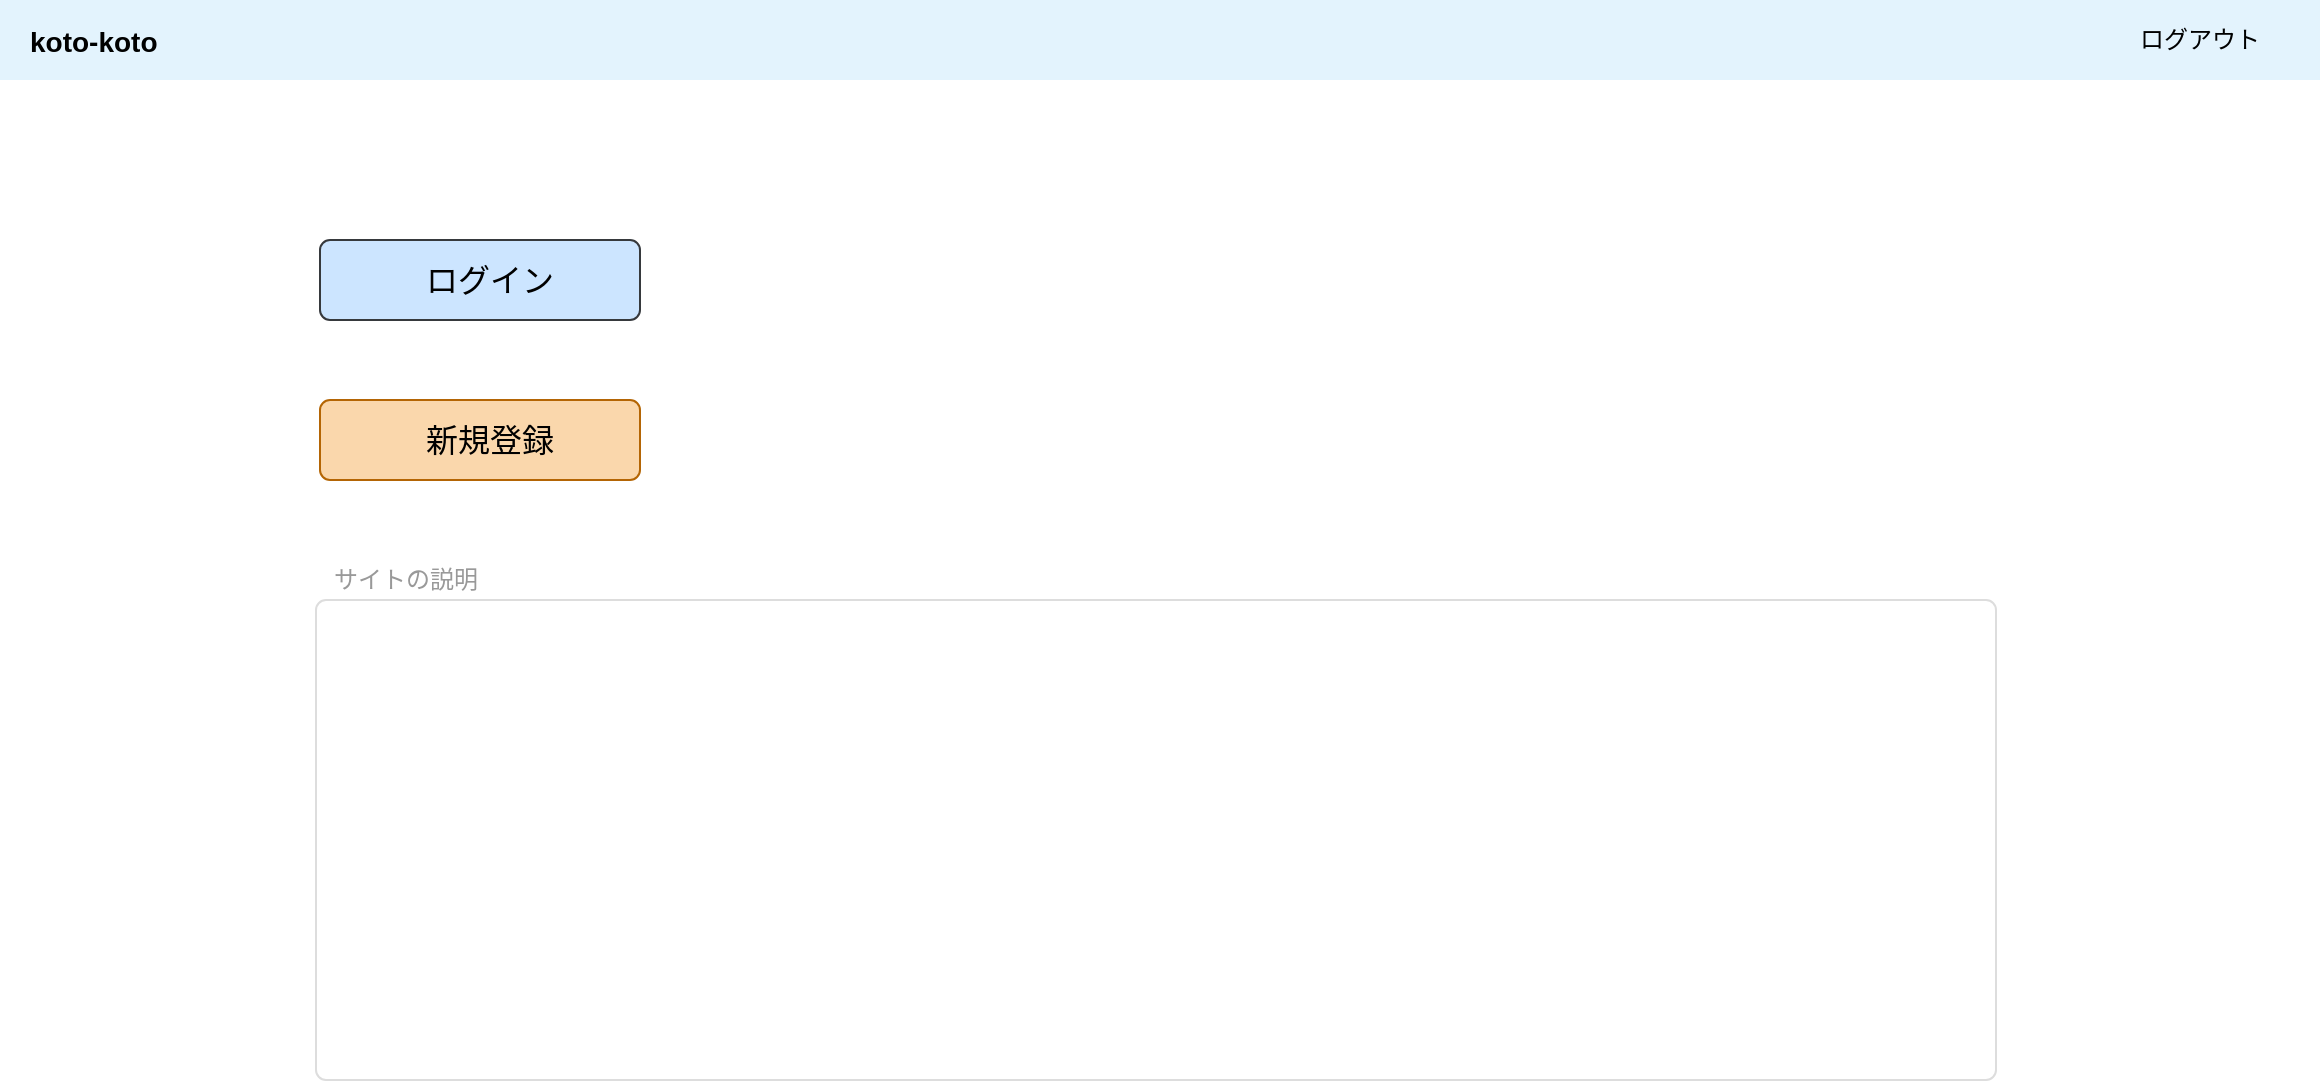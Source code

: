 <mxfile version="20.1.1" type="github" pages="5">
  <diagram name="トップページ" id="c9db0220-8083-56f3-ca83-edcdcd058819">
    <mxGraphModel dx="1356" dy="773" grid="0" gridSize="10" guides="1" tooltips="1" connect="1" arrows="1" fold="1" page="1" pageScale="1.5" pageWidth="826" pageHeight="1169" background="#ffffff" math="0" shadow="0">
      <root>
        <mxCell id="0" style=";html=1;" />
        <mxCell id="1" style=";html=1;" parent="0" />
        <mxCell id="rJyF9QKLtjS6cmy3aSJc-1" value="&lt;b style=&quot;color: rgb(0, 0, 0); font-size: 14px; text-align: center;&quot;&gt;koto-koto&lt;/b&gt;" style="html=1;shadow=0;dashed=0;fillColor=#E3F3FD;strokeColor=none;fontSize=16;fontColor=#161819;align=left;spacing=15;" parent="1" vertex="1">
          <mxGeometry x="40" y="40" width="1160" height="40" as="geometry" />
        </mxCell>
        <mxCell id="3d76a8aef4d5c911-18" value="ログイン" style="html=1;shadow=0;dashed=0;shape=mxgraph.bootstrap.rrect;rSize=5;strokeColor=#36393d;;align=center;spacingLeft=10;fontSize=16;whiteSpace=wrap;rounded=0;fillColor=#cce5ff;" parent="1" vertex="1">
          <mxGeometry x="200" y="160" width="160" height="40" as="geometry" />
        </mxCell>
        <mxCell id="vNUWDtGES-vy9K_gEke2-1" value="新規登録" style="html=1;shadow=0;dashed=0;shape=mxgraph.bootstrap.rrect;rSize=5;strokeColor=#b46504;;align=center;spacingLeft=10;fontSize=16;whiteSpace=wrap;rounded=0;fillColor=#fad7ac;" parent="1" vertex="1">
          <mxGeometry x="200" y="240" width="160" height="40" as="geometry" />
        </mxCell>
        <mxCell id="3d76a8aef4d5c911-23" value="サイトの説明" style="html=1;shadow=0;dashed=0;shape=mxgraph.bootstrap.rect;strokeColor=none;fillColor=none;fontColor=#999999;align=left;spacingLeft=5;whiteSpace=wrap;rounded=0;" parent="1" vertex="1">
          <mxGeometry x="200" y="320" width="200" height="20" as="geometry" />
        </mxCell>
        <mxCell id="3d76a8aef4d5c911-24" value="" style="html=1;shadow=0;dashed=0;shape=mxgraph.bootstrap.rrect;rSize=5;fontSize=12;strokeColor=#dddddd;align=left;spacing=10;verticalAlign=top;whiteSpace=wrap;rounded=0;" parent="1" vertex="1">
          <mxGeometry x="198" y="340" width="840" height="240" as="geometry" />
        </mxCell>
        <mxCell id="WStQwN9ioOLtY2frcCMh-1" value="ログアウト" style="html=1;shadow=0;dashed=0;fillColor=none;strokeColor=none;shape=mxgraph.bootstrap.rect;fontColor=#000000;whiteSpace=wrap;" parent="1" vertex="1">
          <mxGeometry x="1080" y="40" width="120" height="40" as="geometry" />
        </mxCell>
      </root>
    </mxGraphModel>
  </diagram>
  <diagram name="新規登録画面" id="tGjgozocICuwaAWNoyD8">
    <mxGraphModel dx="1356" dy="773" grid="1" gridSize="10" guides="1" tooltips="1" connect="1" arrows="1" fold="1" page="1" pageScale="1.5" pageWidth="826" pageHeight="1169" background="#ffffff" math="0" shadow="0">
      <root>
        <mxCell id="QNJgambJxZK-blFfVYaC-0" style=";html=1;" />
        <mxCell id="QNJgambJxZK-blFfVYaC-1" style=";html=1;" parent="QNJgambJxZK-blFfVYaC-0" />
        <mxCell id="QNJgambJxZK-blFfVYaC-2" value="&lt;b style=&quot;color: rgb(0, 0, 0); font-size: 14px; text-align: center;&quot;&gt;koto-koto&lt;/b&gt;" style="html=1;shadow=0;dashed=0;fillColor=#E3F3FD;strokeColor=none;fontSize=16;fontColor=#161819;align=left;spacing=15;" parent="QNJgambJxZK-blFfVYaC-1" vertex="1">
          <mxGeometry x="40" y="40" width="1160" height="40" as="geometry" />
        </mxCell>
        <mxCell id="e4q5WFng2xYaYyG88sgV-1" value="Email address" style="fillColor=none;strokeColor=none;align=left;fontSize=14;" vertex="1" parent="QNJgambJxZK-blFfVYaC-1">
          <mxGeometry x="200" y="161" width="260" height="40" as="geometry" />
        </mxCell>
        <mxCell id="e4q5WFng2xYaYyG88sgV-2" value="name@example.com" style="html=1;shadow=0;dashed=0;shape=mxgraph.bootstrap.rrect;rSize=5;fillColor=none;strokeColor=#999999;align=left;spacing=15;fontSize=14;fontColor=#6C767D;" vertex="1" parent="QNJgambJxZK-blFfVYaC-1">
          <mxGeometry width="840" height="30" relative="1" as="geometry">
            <mxPoint x="200" y="201" as="offset" />
          </mxGeometry>
        </mxCell>
        <mxCell id="e4q5WFng2xYaYyG88sgV-3" value="Example select" style="fillColor=none;strokeColor=none;align=left;fontSize=14;" vertex="1" parent="QNJgambJxZK-blFfVYaC-1">
          <mxGeometry width="260" height="40" relative="1" as="geometry">
            <mxPoint x="200" y="241" as="offset" />
          </mxGeometry>
        </mxCell>
        <mxCell id="e4q5WFng2xYaYyG88sgV-4" value="1" style="html=1;shadow=0;dashed=0;shape=mxgraph.bootstrap.rrect;rSize=5;fillColor=none;strokeColor=#999999;align=left;spacing=15;fontSize=14;fontColor=#6C767D;" vertex="1" parent="QNJgambJxZK-blFfVYaC-1">
          <mxGeometry width="840" height="30" relative="1" as="geometry">
            <mxPoint x="200" y="281" as="offset" />
          </mxGeometry>
        </mxCell>
        <mxCell id="e4q5WFng2xYaYyG88sgV-5" value="Example multiple select" style="fillColor=none;strokeColor=none;align=left;fontSize=14;" vertex="1" parent="QNJgambJxZK-blFfVYaC-1">
          <mxGeometry width="260" height="40" relative="1" as="geometry">
            <mxPoint x="200" y="321" as="offset" />
          </mxGeometry>
        </mxCell>
        <mxCell id="e4q5WFng2xYaYyG88sgV-6" value="" style="html=1;shadow=0;dashed=0;shape=mxgraph.bootstrap.rrect;rSize=5;fillColor=none;strokeColor=#999999;align=left;spacing=15;fontSize=14;fontColor=#6C767D;" vertex="1" parent="QNJgambJxZK-blFfVYaC-1">
          <mxGeometry width="840" height="100" relative="1" as="geometry">
            <mxPoint x="200" y="361" as="offset" />
          </mxGeometry>
        </mxCell>
        <mxCell id="e4q5WFng2xYaYyG88sgV-7" value="" style="html=1;shadow=0;dashed=0;shape=mxgraph.bootstrap.rightButton;rSize=5;fillColor=#F1F1F1;strokeColor=#999999;" vertex="1" parent="e4q5WFng2xYaYyG88sgV-6">
          <mxGeometry x="1" width="20" height="100" relative="1" as="geometry">
            <mxPoint x="-20" as="offset" />
          </mxGeometry>
        </mxCell>
        <mxCell id="e4q5WFng2xYaYyG88sgV-8" value="" style="fillColor=#C1C1C1;strokeColor=none;" vertex="1" parent="e4q5WFng2xYaYyG88sgV-7">
          <mxGeometry width="16" height="45" relative="1" as="geometry">
            <mxPoint x="2" y="20" as="offset" />
          </mxGeometry>
        </mxCell>
        <mxCell id="e4q5WFng2xYaYyG88sgV-9" value="" style="shape=triangle;direction=north;fillColor=#C1C1C1;strokeColor=none;perimeter=none;" vertex="1" parent="e4q5WFng2xYaYyG88sgV-7">
          <mxGeometry width="10" height="5" relative="1" as="geometry">
            <mxPoint x="5" y="7.5" as="offset" />
          </mxGeometry>
        </mxCell>
        <mxCell id="e4q5WFng2xYaYyG88sgV-10" value="" style="shape=triangle;direction=south;fillColor=#505050;strokeColor=none;perimeter=none;" vertex="1" parent="e4q5WFng2xYaYyG88sgV-7">
          <mxGeometry y="1" width="10" height="5" relative="1" as="geometry">
            <mxPoint x="5" y="-12.5" as="offset" />
          </mxGeometry>
        </mxCell>
        <mxCell id="e4q5WFng2xYaYyG88sgV-11" value="1" style="fillColor=none;strokeColor=none;align=left;spacing=15;fontSize=14;fontColor=#6C767D;" vertex="1" parent="e4q5WFng2xYaYyG88sgV-6">
          <mxGeometry width="780" height="20" relative="1" as="geometry">
            <mxPoint y="10" as="offset" />
          </mxGeometry>
        </mxCell>
        <mxCell id="e4q5WFng2xYaYyG88sgV-12" value="2" style="fillColor=none;strokeColor=none;align=left;spacing=15;fontSize=14;fontColor=#6C767D;" vertex="1" parent="e4q5WFng2xYaYyG88sgV-6">
          <mxGeometry width="780" height="20" relative="1" as="geometry">
            <mxPoint y="30" as="offset" />
          </mxGeometry>
        </mxCell>
        <mxCell id="e4q5WFng2xYaYyG88sgV-13" value="3" style="fillColor=none;strokeColor=none;align=left;spacing=15;fontSize=14;fontColor=#6C767D;" vertex="1" parent="e4q5WFng2xYaYyG88sgV-6">
          <mxGeometry width="780" height="20" relative="1" as="geometry">
            <mxPoint y="50" as="offset" />
          </mxGeometry>
        </mxCell>
        <mxCell id="e4q5WFng2xYaYyG88sgV-14" value="4" style="fillColor=none;strokeColor=none;align=left;spacing=15;fontSize=14;fontColor=#6C767D;" vertex="1" parent="e4q5WFng2xYaYyG88sgV-6">
          <mxGeometry width="780" height="20" relative="1" as="geometry">
            <mxPoint y="70" as="offset" />
          </mxGeometry>
        </mxCell>
        <mxCell id="e4q5WFng2xYaYyG88sgV-15" value="Example textarea" style="fillColor=none;strokeColor=none;align=left;fontSize=14;" vertex="1" parent="QNJgambJxZK-blFfVYaC-1">
          <mxGeometry width="260" height="40" relative="1" as="geometry">
            <mxPoint x="200" y="471" as="offset" />
          </mxGeometry>
        </mxCell>
        <mxCell id="e4q5WFng2xYaYyG88sgV-16" value="" style="html=1;shadow=0;dashed=0;shape=mxgraph.bootstrap.rrect;rSize=5;fillColor=none;strokeColor=#999999;align=left;spacing=15;fontSize=14;fontColor=#6C767D;" vertex="1" parent="QNJgambJxZK-blFfVYaC-1">
          <mxGeometry width="840" height="90" relative="1" as="geometry">
            <mxPoint x="200" y="511" as="offset" />
          </mxGeometry>
        </mxCell>
      </root>
    </mxGraphModel>
  </diagram>
  <diagram name="デキゴト一覧" id="2wikEQZP2XsOVR2rV2Ol">
    <mxGraphModel dx="1356" dy="773" grid="1" gridSize="10" guides="1" tooltips="1" connect="1" arrows="1" fold="1" page="1" pageScale="1.5" pageWidth="826" pageHeight="1169" background="#ffffff" math="0" shadow="0">
      <root>
        <mxCell id="P0RSI7a7xZ8-UIwF5gun-0" style=";html=1;" />
        <mxCell id="P0RSI7a7xZ8-UIwF5gun-1" style=";html=1;" parent="P0RSI7a7xZ8-UIwF5gun-0" />
        <mxCell id="jVUc0z5o-309gC_L7koY-0" value="&lt;b style=&quot;color: rgb(0, 0, 0); font-size: 14px; text-align: center;&quot;&gt;koto-koto&lt;/b&gt;" style="html=1;shadow=0;dashed=0;fillColor=#E3F3FD;strokeColor=none;fontSize=16;fontColor=#161819;align=left;spacing=15;container=0;autosize=0;deletable=1;fixDash=0;" parent="P0RSI7a7xZ8-UIwF5gun-1" vertex="1">
          <mxGeometry x="40" y="40" width="1160" height="40" as="geometry" />
        </mxCell>
        <mxCell id="tmPPPNEzahN0H2LO2vtk-2" value="&lt;span style=&quot;font-size: 24px;&quot;&gt;2022/07/13&lt;br&gt;&lt;/span&gt;" style="text;html=1;strokeColor=none;fillColor=none;align=center;verticalAlign=middle;whiteSpace=wrap;rounded=0;fontColor=default;" parent="P0RSI7a7xZ8-UIwF5gun-1" vertex="1">
          <mxGeometry x="200" y="120" width="160" height="40" as="geometry" />
        </mxCell>
        <mxCell id="wuhcUmxJjp0tHUT4RiEn-1" value="&lt;span style=&quot;font-size: 24px;&quot;&gt;2022/07/06&lt;br&gt;&lt;/span&gt;" style="text;html=1;strokeColor=none;fillColor=none;align=center;verticalAlign=middle;whiteSpace=wrap;rounded=0;fontColor=default;" parent="P0RSI7a7xZ8-UIwF5gun-1" vertex="1">
          <mxGeometry x="200" y="400" width="160" height="40" as="geometry" />
        </mxCell>
        <mxCell id="wuhcUmxJjp0tHUT4RiEn-2" value="&lt;span style=&quot;font-size: 24px;&quot;&gt;2022/06/30&lt;br&gt;&lt;/span&gt;" style="text;html=1;strokeColor=none;fillColor=none;align=center;verticalAlign=middle;whiteSpace=wrap;rounded=0;fontColor=default;" parent="P0RSI7a7xZ8-UIwF5gun-1" vertex="1">
          <mxGeometry x="200" y="600" width="160" height="40" as="geometry" />
        </mxCell>
        <mxCell id="wuhcUmxJjp0tHUT4RiEn-3" value="&lt;span style=&quot;font-size: 12px;&quot;&gt;洗濯機から水漏れした&lt;/span&gt;" style="text;html=1;strokeColor=none;fillColor=none;align=left;verticalAlign=middle;whiteSpace=wrap;rounded=0;fontSize=24;fontColor=default;" parent="P0RSI7a7xZ8-UIwF5gun-1" vertex="1">
          <mxGeometry x="240" y="160" width="240" height="30" as="geometry" />
        </mxCell>
        <mxCell id="DUvgqG5u9Z2QhWkHLeZ4-1" value="&lt;span style=&quot;font-size: 12px;&quot;&gt;腹筋300回出来た&lt;/span&gt;" style="text;html=1;strokeColor=none;fillColor=none;align=left;verticalAlign=middle;whiteSpace=wrap;rounded=0;fontSize=24;fontColor=default;" vertex="1" parent="P0RSI7a7xZ8-UIwF5gun-1">
          <mxGeometry x="240" y="470" width="240" height="30" as="geometry" />
        </mxCell>
        <mxCell id="wuhcUmxJjp0tHUT4RiEn-4" value="&lt;span style=&quot;font-size: 12px;&quot;&gt;風強すぎて傘が壊れた&lt;/span&gt;" style="text;html=1;strokeColor=none;fillColor=none;align=left;verticalAlign=middle;whiteSpace=wrap;rounded=0;fontSize=24;fontColor=default;" parent="P0RSI7a7xZ8-UIwF5gun-1" vertex="1">
          <mxGeometry x="240" y="190" width="240" height="30" as="geometry" />
        </mxCell>
        <mxCell id="wuhcUmxJjp0tHUT4RiEn-5" value="&lt;span style=&quot;font-size: 12px;&quot;&gt;電車の湿度高すぎてヤバい&lt;/span&gt;" style="text;html=1;strokeColor=none;fillColor=none;align=left;verticalAlign=middle;whiteSpace=wrap;rounded=0;fontSize=24;fontColor=default;" parent="P0RSI7a7xZ8-UIwF5gun-1" vertex="1">
          <mxGeometry x="240" y="220" width="240" height="30" as="geometry" />
        </mxCell>
        <mxCell id="wuhcUmxJjp0tHUT4RiEn-6" value="&lt;span style=&quot;font-size: 12px;&quot;&gt;阪神電車暑すぎんねん&lt;/span&gt;" style="text;html=1;strokeColor=none;fillColor=none;align=left;verticalAlign=middle;whiteSpace=wrap;rounded=0;fontSize=24;fontColor=default;" parent="P0RSI7a7xZ8-UIwF5gun-1" vertex="1">
          <mxGeometry x="240" y="250" width="240" height="30" as="geometry" />
        </mxCell>
        <mxCell id="wuhcUmxJjp0tHUT4RiEn-7" value="&lt;span style=&quot;font-size: 12px;&quot;&gt;めっちゃかわいい猫見かけた&lt;/span&gt;" style="text;html=1;strokeColor=none;fillColor=none;align=left;verticalAlign=middle;whiteSpace=wrap;rounded=0;fontSize=24;fontColor=default;" parent="P0RSI7a7xZ8-UIwF5gun-1" vertex="1">
          <mxGeometry x="240" y="280" width="240" height="30" as="geometry" />
        </mxCell>
        <mxCell id="wuhcUmxJjp0tHUT4RiEn-8" value="&lt;span style=&quot;font-size: 12px;&quot;&gt;四つ橋線寒すぎんねん&lt;/span&gt;" style="text;html=1;strokeColor=none;fillColor=none;align=left;verticalAlign=middle;whiteSpace=wrap;rounded=0;fontSize=24;fontColor=default;" parent="P0RSI7a7xZ8-UIwF5gun-1" vertex="1">
          <mxGeometry x="240" y="310" width="240" height="30" as="geometry" />
        </mxCell>
        <mxCell id="LMFh2BUdE9N3DZe4ORAN-0" value="&lt;span style=&quot;font-size: 12px;&quot;&gt;めっちゃ久々にガチャガチャした&lt;/span&gt;" style="text;html=1;strokeColor=none;fillColor=none;align=left;verticalAlign=middle;whiteSpace=wrap;rounded=0;fontSize=24;fontColor=default;" parent="P0RSI7a7xZ8-UIwF5gun-1" vertex="1">
          <mxGeometry x="240" y="440" width="240" height="30" as="geometry" />
        </mxCell>
        <mxCell id="DUvgqG5u9Z2QhWkHLeZ4-0" value="&lt;span style=&quot;font-size: 12px;&quot;&gt;保育園落ちた、日本死ね&lt;/span&gt;" style="text;html=1;strokeColor=none;fillColor=none;align=left;verticalAlign=middle;whiteSpace=wrap;rounded=0;fontSize=24;fontColor=default;" vertex="1" parent="P0RSI7a7xZ8-UIwF5gun-1">
          <mxGeometry x="240" y="640" width="240" height="30" as="geometry" />
        </mxCell>
        <mxCell id="A9N6z-DzCiUR8vDjwvcN-0" value="2022" style="html=1;shadow=0;dashed=0;shape=mxgraph.bootstrap.rrect;rSize=5;strokeWidth=1;fillColor=#b1ddf0;whiteSpace=wrap;align=left;verticalAlign=middle;fontStyle=0;fontSize=14;spacingLeft=10;strokeColor=#10739e;" parent="P0RSI7a7xZ8-UIwF5gun-1" vertex="1">
          <mxGeometry x="520" y="40" width="80" height="40" as="geometry" />
        </mxCell>
        <mxCell id="A9N6z-DzCiUR8vDjwvcN-1" value="" style="shape=triangle;direction=south;fillColor=#ffffff;strokeColor=none;perimeter=none;fontSize=12;" parent="A9N6z-DzCiUR8vDjwvcN-0" vertex="1">
          <mxGeometry x="1" y="0.5" width="10" height="5" relative="1" as="geometry">
            <mxPoint x="-17" y="-2.5" as="offset" />
          </mxGeometry>
        </mxCell>
        <mxCell id="A9N6z-DzCiUR8vDjwvcN-6" value="07" style="html=1;shadow=0;dashed=0;shape=mxgraph.bootstrap.rrect;rSize=5;strokeWidth=1;fillColor=#b1ddf0;whiteSpace=wrap;align=left;verticalAlign=middle;fontStyle=0;fontSize=14;spacingLeft=10;strokeColor=#10739e;" parent="P0RSI7a7xZ8-UIwF5gun-1" vertex="1">
          <mxGeometry x="600" y="40" width="80" height="40" as="geometry" />
        </mxCell>
        <mxCell id="A9N6z-DzCiUR8vDjwvcN-7" value="" style="shape=triangle;direction=south;fillColor=#ffffff;strokeColor=none;perimeter=none;fontSize=12;" parent="A9N6z-DzCiUR8vDjwvcN-6" vertex="1">
          <mxGeometry x="1" y="0.5" width="10" height="5" relative="1" as="geometry">
            <mxPoint x="-17" y="-2.5" as="offset" />
          </mxGeometry>
        </mxCell>
        <mxCell id="A9N6z-DzCiUR8vDjwvcN-8" value="--" style="html=1;shadow=0;dashed=0;shape=mxgraph.bootstrap.rrect;rSize=5;strokeWidth=1;fillColor=#b1ddf0;whiteSpace=wrap;align=left;verticalAlign=middle;fontStyle=0;fontSize=14;spacingLeft=10;strokeColor=#10739e;" parent="P0RSI7a7xZ8-UIwF5gun-1" vertex="1">
          <mxGeometry x="680" y="40" width="80" height="40" as="geometry" />
        </mxCell>
        <mxCell id="A9N6z-DzCiUR8vDjwvcN-9" value="" style="shape=triangle;direction=south;fillColor=#ffffff;strokeColor=none;perimeter=none;fontSize=12;" parent="A9N6z-DzCiUR8vDjwvcN-8" vertex="1">
          <mxGeometry x="1" y="0.5" width="10" height="5" relative="1" as="geometry">
            <mxPoint x="-17" y="-2.5" as="offset" />
          </mxGeometry>
        </mxCell>
        <mxCell id="A9N6z-DzCiUR8vDjwvcN-2" value="" style="html=1;shadow=0;dashed=0;shape=mxgraph.bootstrap.rrect;rSize=5;fillColor=#ffffff;strokeColor=#999999;fontSize=12;" parent="P0RSI7a7xZ8-UIwF5gun-1" vertex="1">
          <mxGeometry x="520" y="83" width="170" height="110" as="geometry" />
        </mxCell>
        <mxCell id="A9N6z-DzCiUR8vDjwvcN-3" value="2022" style="fillColor=none;strokeColor=none;align=left;spacing=20;fontSize=14;" parent="A9N6z-DzCiUR8vDjwvcN-2" vertex="1">
          <mxGeometry width="170" height="30" relative="1" as="geometry">
            <mxPoint y="10" as="offset" />
          </mxGeometry>
        </mxCell>
        <mxCell id="A9N6z-DzCiUR8vDjwvcN-4" value="2021" style="fillColor=none;strokeColor=none;align=left;spacing=20;fontSize=14;" parent="A9N6z-DzCiUR8vDjwvcN-2" vertex="1">
          <mxGeometry width="170" height="30" relative="1" as="geometry">
            <mxPoint y="40" as="offset" />
          </mxGeometry>
        </mxCell>
        <mxCell id="A9N6z-DzCiUR8vDjwvcN-5" value="2020" style="fillColor=none;strokeColor=none;align=left;spacing=20;fontSize=14;" parent="A9N6z-DzCiUR8vDjwvcN-2" vertex="1">
          <mxGeometry width="170" height="30" relative="1" as="geometry">
            <mxPoint y="70" as="offset" />
          </mxGeometry>
        </mxCell>
        <mxCell id="F_AE85npwh2_V6anbCXA-0" value="ログアウト" style="html=1;shadow=0;dashed=0;fillColor=none;strokeColor=none;shape=mxgraph.bootstrap.rect;fontColor=#000000;whiteSpace=wrap;" parent="P0RSI7a7xZ8-UIwF5gun-1" vertex="1">
          <mxGeometry x="1080" y="40" width="120" height="40" as="geometry" />
        </mxCell>
        <mxCell id="v6921X1k2gGbplUR960H-0" value="$user_name" style="html=1;shadow=0;dashed=0;fillColor=none;strokeColor=none;shape=mxgraph.bootstrap.rect;fontColor=#000000;whiteSpace=wrap;" parent="P0RSI7a7xZ8-UIwF5gun-1" vertex="1">
          <mxGeometry x="960" y="40" width="120" height="40" as="geometry" />
        </mxCell>
        <mxCell id="v6921X1k2gGbplUR960H-2" value="デキゴト一覧" style="html=1;shadow=0;dashed=0;fillColor=none;strokeColor=none;shape=mxgraph.bootstrap.rect;fontColor=#000000;whiteSpace=wrap;" parent="P0RSI7a7xZ8-UIwF5gun-1" vertex="1">
          <mxGeometry x="240" y="40" width="120" height="40" as="geometry" />
        </mxCell>
        <mxCell id="ckUKSBsW5jO4HCfAVMOR-0" value="&lt;font color=&quot;#000000&quot; style=&quot;font-size: 16px;&quot;&gt;表示&lt;/font&gt;" style="html=1;shadow=0;dashed=0;shape=mxgraph.bootstrap.rrect;rSize=5;strokeWidth=1;whiteSpace=wrap;align=center;verticalAlign=middle;spacingLeft=0;fontStyle=0;fontSize=16;spacing=5;fillColor=#f5f5f5;strokeColor=#666666;fontColor=#333333;" parent="P0RSI7a7xZ8-UIwF5gun-1" vertex="1">
          <mxGeometry x="760" y="40" width="80" height="40" as="geometry" />
        </mxCell>
        <mxCell id="Ax6_akQ8AIVdwd3XYiha-12" value="" style="verticalLabelPosition=bottom;verticalAlign=top;html=1;shadow=0;dashed=0;strokeWidth=1;shape=mxgraph.ios.iDeleteIcon;fillColor=#e8878E;fillColor2=#BD1421;strokeColor=#ffffff;sketch=0;" parent="P0RSI7a7xZ8-UIwF5gun-1" vertex="1">
          <mxGeometry x="184" y="171" width="15" height="15" as="geometry" />
        </mxCell>
        <mxCell id="Ax6_akQ8AIVdwd3XYiha-18" value="" style="shape=image;html=1;verticalAlign=top;verticalLabelPosition=bottom;labelBackgroundColor=#ffffff;imageAspect=0;aspect=fixed;image=https://cdn3.iconfinder.com/data/icons/arrows-397/48/arrow_cursor-128.png" parent="P0RSI7a7xZ8-UIwF5gun-1" vertex="1">
          <mxGeometry x="331" y="175" width="28" height="28" as="geometry" />
        </mxCell>
      </root>
    </mxGraphModel>
  </diagram>
  <diagram id="pXRLfhnp3ETeWJ7Q1RKo" name="処理の流れ">
    <mxGraphModel dx="1356" dy="773" grid="1" gridSize="10" guides="1" tooltips="1" connect="1" arrows="1" fold="1" page="1" pageScale="1" pageWidth="827" pageHeight="1169" math="0" shadow="0">
      <root>
        <mxCell id="0" />
        <mxCell id="1" parent="0" />
        <mxCell id="JkGVl5Nr45jzBn756U4t-9" style="edgeStyle=orthogonalEdgeStyle;rounded=0;orthogonalLoop=1;jettySize=auto;html=1;exitX=1;exitY=0.5;exitDx=0;exitDy=0;entryX=0;entryY=0.5;entryDx=0;entryDy=0;" parent="1" source="L-i3x477iqGWOWjQPJy6-15" target="JkGVl5Nr45jzBn756U4t-1" edge="1">
          <mxGeometry relative="1" as="geometry" />
        </mxCell>
        <mxCell id="L-i3x477iqGWOWjQPJy6-15" value="デキゴトを投稿" style="rounded=0;whiteSpace=wrap;html=1;" parent="1" vertex="1">
          <mxGeometry x="40" y="40" width="120" height="40" as="geometry" />
        </mxCell>
        <mxCell id="JkGVl5Nr45jzBn756U4t-17" style="edgeStyle=orthogonalEdgeStyle;rounded=0;orthogonalLoop=1;jettySize=auto;html=1;exitX=0.5;exitY=0;exitDx=0;exitDy=0;entryX=0.5;entryY=0;entryDx=0;entryDy=0;" parent="1" source="JkGVl5Nr45jzBn756U4t-1" target="JkGVl5Nr45jzBn756U4t-7" edge="1">
          <mxGeometry relative="1" as="geometry" />
        </mxCell>
        <mxCell id="JkGVl5Nr45jzBn756U4t-18" style="edgeStyle=orthogonalEdgeStyle;rounded=0;orthogonalLoop=1;jettySize=auto;html=1;exitX=1;exitY=0.5;exitDx=0;exitDy=0;entryX=0.5;entryY=0;entryDx=0;entryDy=0;" parent="1" source="JkGVl5Nr45jzBn756U4t-1" target="JkGVl5Nr45jzBn756U4t-11" edge="1">
          <mxGeometry relative="1" as="geometry" />
        </mxCell>
        <mxCell id="JkGVl5Nr45jzBn756U4t-23" style="edgeStyle=orthogonalEdgeStyle;rounded=0;orthogonalLoop=1;jettySize=auto;html=1;exitX=0.5;exitY=1;exitDx=0;exitDy=0;entryX=0.5;entryY=0;entryDx=0;entryDy=0;" parent="1" source="JkGVl5Nr45jzBn756U4t-1" target="JkGVl5Nr45jzBn756U4t-19" edge="1">
          <mxGeometry relative="1" as="geometry" />
        </mxCell>
        <mxCell id="JkGVl5Nr45jzBn756U4t-1" value="デキゴト" style="rounded=0;whiteSpace=wrap;html=1;" parent="1" vertex="1">
          <mxGeometry x="240" y="40" width="120" height="40" as="geometry" />
        </mxCell>
        <mxCell id="JkGVl5Nr45jzBn756U4t-7" value="未分類デキゴト" style="rounded=0;whiteSpace=wrap;html=1;" parent="1" vertex="1">
          <mxGeometry x="630" y="120" width="120" height="40" as="geometry" />
        </mxCell>
        <mxCell id="JkGVl5Nr45jzBn756U4t-11" value="ヤナコト" style="swimlane;fontStyle=0;childLayout=stackLayout;horizontal=1;startSize=30;horizontalStack=0;resizeParent=1;resizeParentMax=0;resizeLast=0;collapsible=1;marginBottom=0;" parent="1" vertex="1">
          <mxGeometry x="430" y="120" width="140" height="90" as="geometry" />
        </mxCell>
        <mxCell id="JkGVl5Nr45jzBn756U4t-12" value="強度の評価" style="text;strokeColor=none;fillColor=none;align=left;verticalAlign=middle;spacingLeft=4;spacingRight=4;overflow=hidden;points=[[0,0.5],[1,0.5]];portConstraint=eastwest;rotatable=0;" parent="JkGVl5Nr45jzBn756U4t-11" vertex="1">
          <mxGeometry y="30" width="140" height="30" as="geometry" />
        </mxCell>
        <mxCell id="JkGVl5Nr45jzBn756U4t-13" value="対処法の記録" style="text;strokeColor=none;fillColor=none;align=left;verticalAlign=middle;spacingLeft=4;spacingRight=4;overflow=hidden;points=[[0,0.5],[1,0.5]];portConstraint=eastwest;rotatable=0;" parent="JkGVl5Nr45jzBn756U4t-11" vertex="1">
          <mxGeometry y="60" width="140" height="30" as="geometry" />
        </mxCell>
        <mxCell id="JkGVl5Nr45jzBn756U4t-19" value="イイコト" style="swimlane;fontStyle=0;childLayout=stackLayout;horizontal=1;startSize=30;horizontalStack=0;resizeParent=1;resizeParentMax=0;resizeLast=0;collapsible=1;marginBottom=0;" parent="1" vertex="1">
          <mxGeometry x="230" y="120" width="140" height="60" as="geometry" />
        </mxCell>
        <mxCell id="JkGVl5Nr45jzBn756U4t-20" value="順位の設定" style="text;strokeColor=none;fillColor=none;align=left;verticalAlign=middle;spacingLeft=4;spacingRight=4;overflow=hidden;points=[[0,0.5],[1,0.5]];portConstraint=eastwest;rotatable=0;" parent="JkGVl5Nr45jzBn756U4t-19" vertex="1">
          <mxGeometry y="30" width="140" height="30" as="geometry" />
        </mxCell>
      </root>
    </mxGraphModel>
  </diagram>
  <diagram id="jjihRVnY-OX0zFg7GJYQ" name="さらなる実装">
    <mxGraphModel dx="1356" dy="773" grid="1" gridSize="10" guides="1" tooltips="1" connect="1" arrows="1" fold="1" page="1" pageScale="1" pageWidth="827" pageHeight="1169" math="0" shadow="0">
      <root>
        <mxCell id="0" />
        <mxCell id="1" parent="0" />
        <mxCell id="pwGK947RNFQPGu6x7avZ-1" value="公開設定したヤナコトが他の人にも見えるようになる" style="text;html=1;align=center;verticalAlign=middle;resizable=0;points=[];autosize=1;strokeColor=none;fillColor=none;" parent="1" vertex="1">
          <mxGeometry x="44" y="40" width="310" height="30" as="geometry" />
        </mxCell>
        <mxCell id="pwGK947RNFQPGu6x7avZ-2" value="公開されたヤナコトを見たユーザは、ヤナコトに対してコメントをする事が出来る" style="text;html=1;align=center;verticalAlign=middle;resizable=0;points=[];autosize=1;strokeColor=none;fillColor=none;" parent="1" vertex="1">
          <mxGeometry x="44" y="80" width="470" height="30" as="geometry" />
        </mxCell>
        <mxCell id="pwGK947RNFQPGu6x7avZ-3" value="コメントされたユーザは、ありがとうボタンを押す事が出来る" style="text;html=1;align=center;verticalAlign=middle;resizable=0;points=[];autosize=1;strokeColor=none;fillColor=none;" parent="1" vertex="1">
          <mxGeometry x="43" y="120" width="360" height="30" as="geometry" />
        </mxCell>
        <mxCell id="J9V9y8O76HQAMi5xUITq-1" value="アンドゥ機能" style="text;html=1;align=center;verticalAlign=middle;resizable=0;points=[];autosize=1;strokeColor=none;fillColor=none;" parent="1" vertex="1">
          <mxGeometry x="43" y="160" width="100" height="30" as="geometry" />
        </mxCell>
      </root>
    </mxGraphModel>
  </diagram>
</mxfile>
